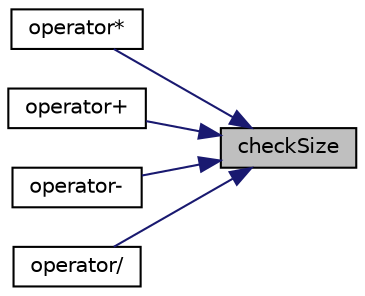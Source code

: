 digraph "checkSize"
{
 // LATEX_PDF_SIZE
  edge [fontname="Helvetica",fontsize="10",labelfontname="Helvetica",labelfontsize="10"];
  node [fontname="Helvetica",fontsize="10",shape=record];
  rankdir="RL";
  Node1 [label="checkSize",height=0.2,width=0.4,color="black", fillcolor="grey75", style="filled", fontcolor="black",tooltip=" "];
  Node1 -> Node2 [dir="back",color="midnightblue",fontsize="10",style="solid",fontname="Helvetica"];
  Node2 [label="operator*",height=0.2,width=0.4,color="black", fillcolor="white", style="filled",URL="$scalarOperations_8h.html#a2798791ed3f6d1b1a40f7e80e8d307b9",tooltip=" "];
  Node1 -> Node3 [dir="back",color="midnightblue",fontsize="10",style="solid",fontname="Helvetica"];
  Node3 [label="operator+",height=0.2,width=0.4,color="black", fillcolor="white", style="filled",URL="$fieldOperations_8h.html#adf95996cfb162766870a90f19a0b56f5",tooltip=" "];
  Node1 -> Node4 [dir="back",color="midnightblue",fontsize="10",style="solid",fontname="Helvetica"];
  Node4 [label="operator-",height=0.2,width=0.4,color="black", fillcolor="white", style="filled",URL="$fieldOperations_8h.html#ad0e96b85f48e368800e3c08f7768539e",tooltip=" "];
  Node1 -> Node5 [dir="back",color="midnightblue",fontsize="10",style="solid",fontname="Helvetica"];
  Node5 [label="operator/",height=0.2,width=0.4,color="black", fillcolor="white", style="filled",URL="$scalarOperations_8h.html#a925e872615d48ecbc1277b37b9ac5deb",tooltip=" "];
}
